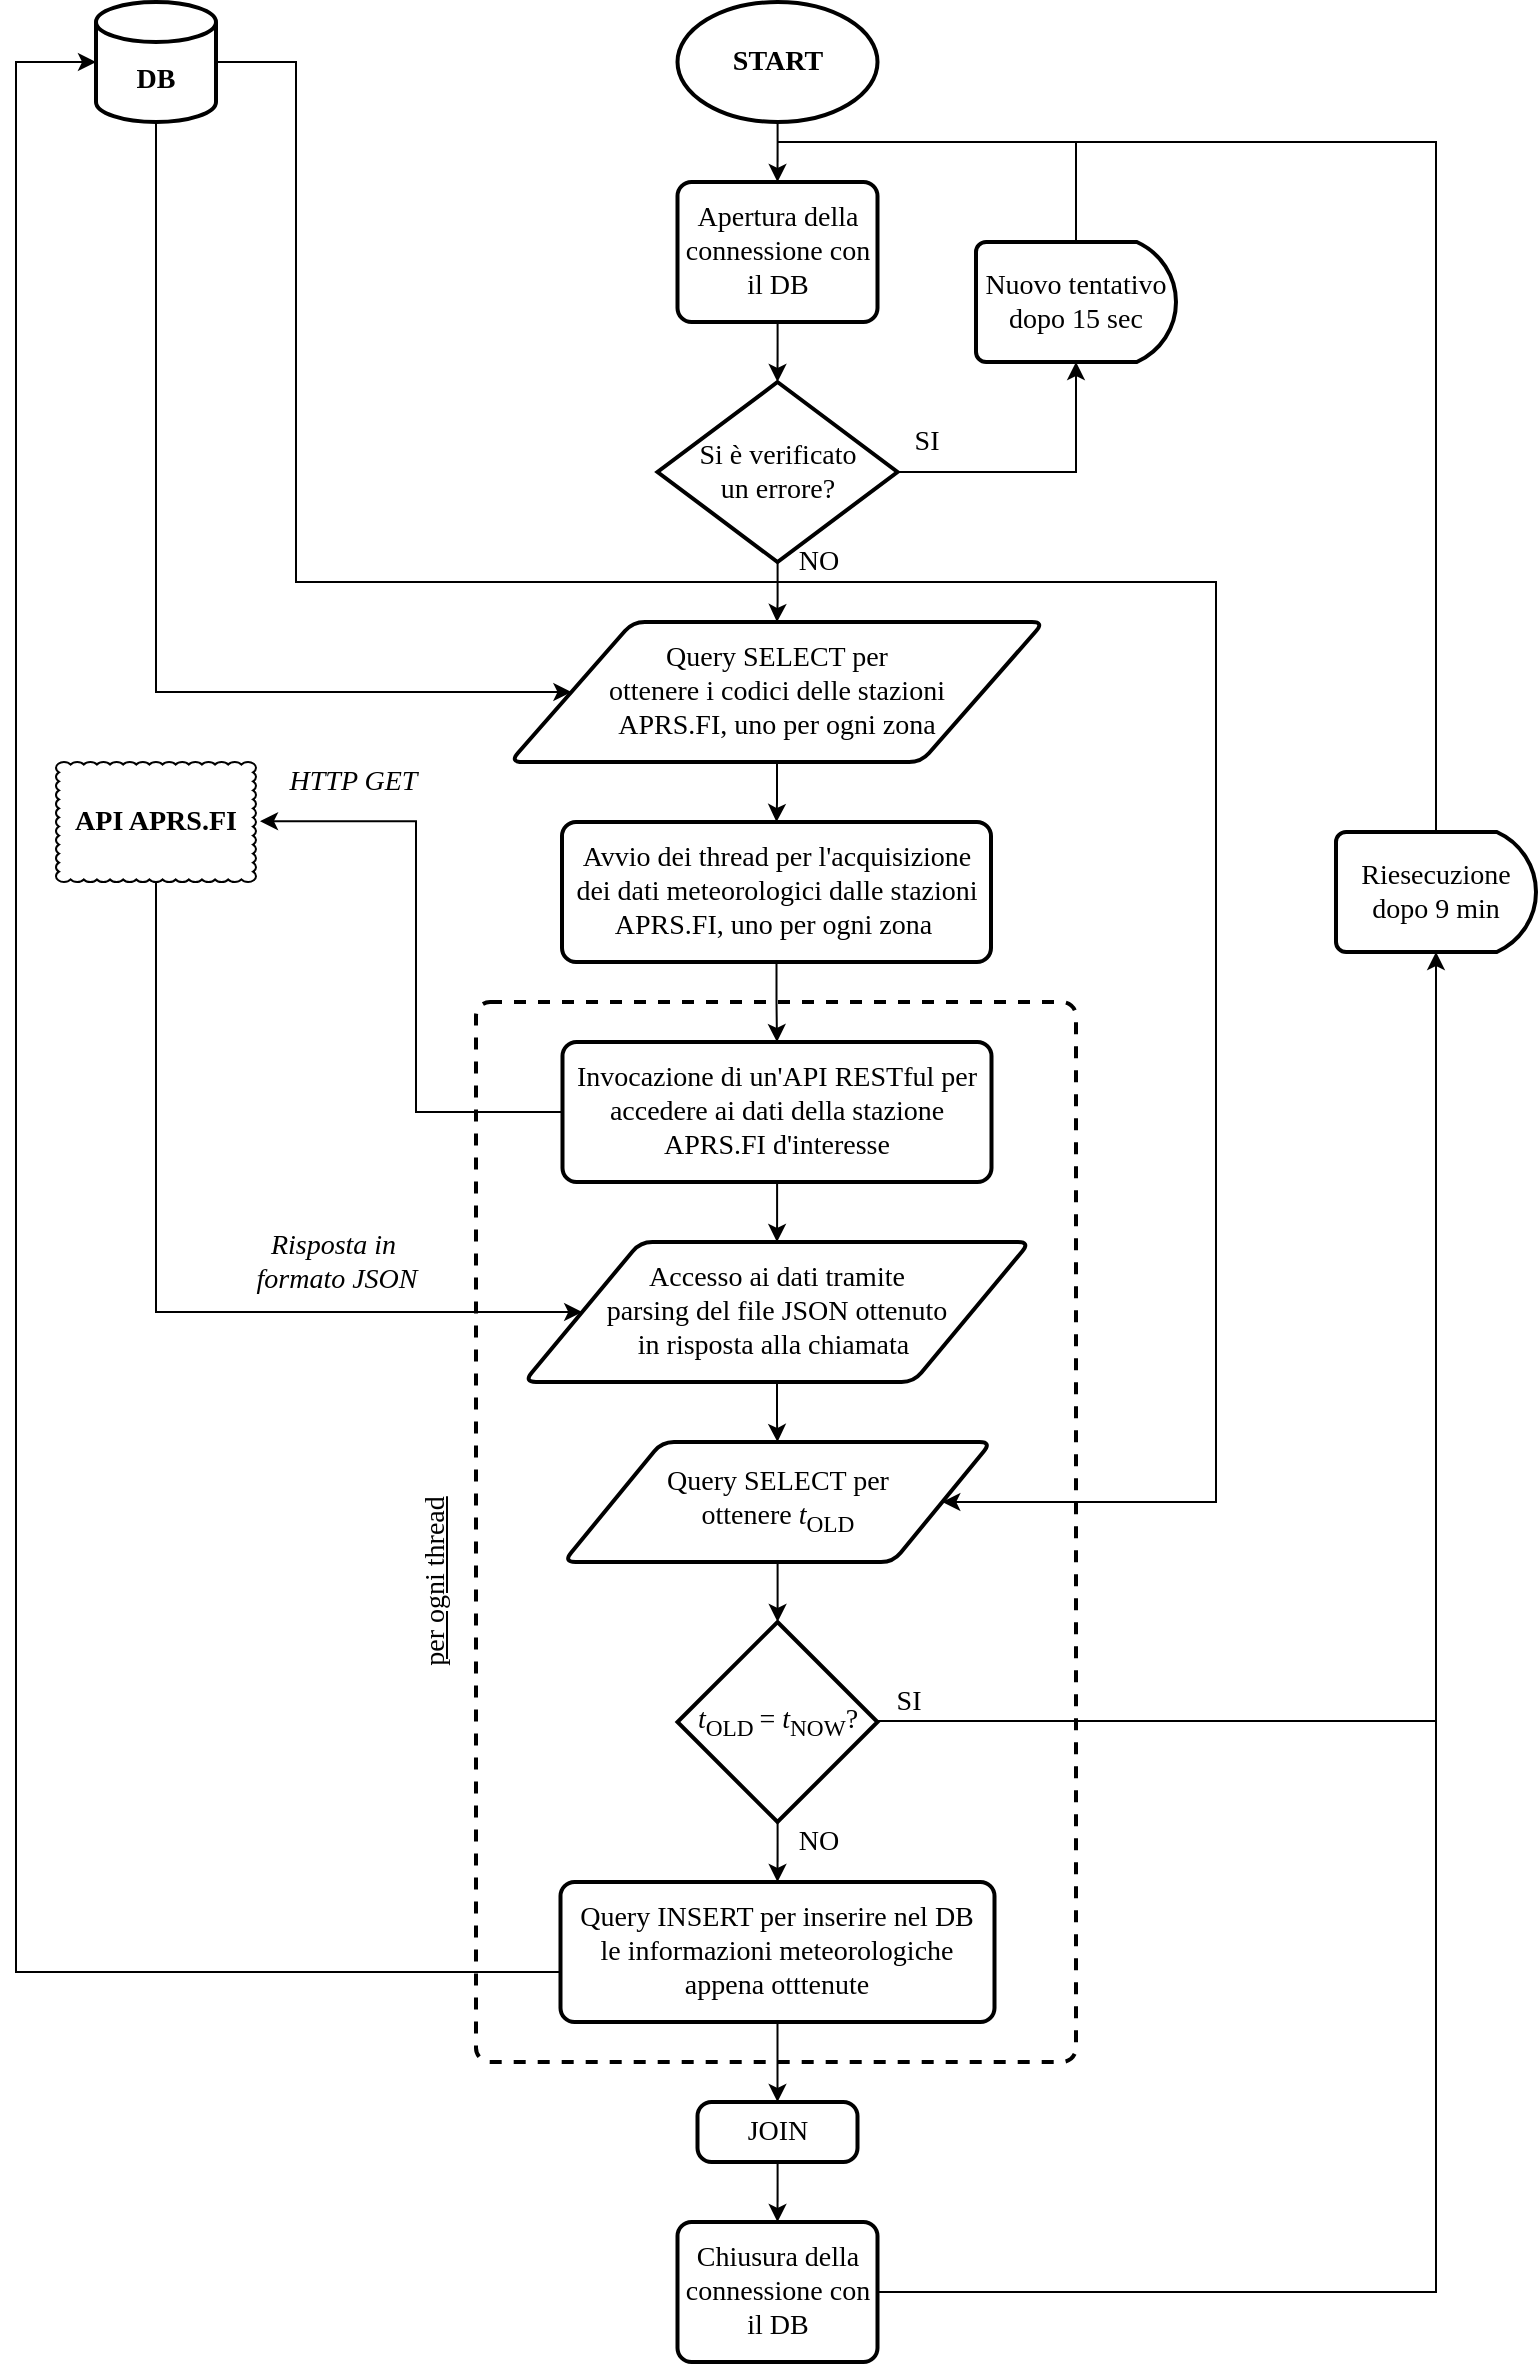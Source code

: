<mxfile version="16.5.1" type="device"><diagram id="3y_cP5BqKWQN3GSCPjNp" name="Pagina-1"><mxGraphModel dx="1153" dy="766" grid="1" gridSize="10" guides="1" tooltips="1" connect="1" arrows="1" fold="1" page="1" pageScale="1" pageWidth="840" pageHeight="1220" math="0" shadow="0"><root><mxCell id="0"/><mxCell id="1" parent="0"/><mxCell id="ko0WVDE8KmE9LHTCxm8--9" style="edgeStyle=orthogonalEdgeStyle;rounded=0;orthogonalLoop=1;jettySize=auto;html=1;entryX=0.5;entryY=0;entryDx=0;entryDy=0;fontFamily=Times New Roman;fontSize=14;" parent="1" source="ko0WVDE8KmE9LHTCxm8--1" target="ko0WVDE8KmE9LHTCxm8--8" edge="1"><mxGeometry relative="1" as="geometry"/></mxCell><mxCell id="ko0WVDE8KmE9LHTCxm8--1" value="&lt;font face=&quot;Times New Roman&quot; style=&quot;font-size: 14px&quot;&gt;&lt;b&gt;START&lt;/b&gt;&lt;/font&gt;" style="strokeWidth=2;html=1;shape=mxgraph.flowchart.start_1;whiteSpace=wrap;" parent="1" vertex="1"><mxGeometry x="370.75" y="20" width="100" height="60" as="geometry"/></mxCell><mxCell id="ko0WVDE8KmE9LHTCxm8--19" style="edgeStyle=orthogonalEdgeStyle;rounded=0;orthogonalLoop=1;jettySize=auto;html=1;entryX=0;entryY=0.5;entryDx=0;entryDy=0;fontFamily=Times New Roman;fontSize=14;" parent="1" source="ko0WVDE8KmE9LHTCxm8--2" target="ko0WVDE8KmE9LHTCxm8--17" edge="1"><mxGeometry relative="1" as="geometry"><Array as="points"><mxPoint x="110" y="365"/></Array></mxGeometry></mxCell><mxCell id="ko0WVDE8KmE9LHTCxm8--58" style="edgeStyle=orthogonalEdgeStyle;rounded=0;orthogonalLoop=1;jettySize=auto;html=1;fontFamily=Times New Roman;fontSize=14;entryX=1;entryY=0.5;entryDx=0;entryDy=0;" parent="1" source="ko0WVDE8KmE9LHTCxm8--2" target="ko0WVDE8KmE9LHTCxm8--46" edge="1"><mxGeometry relative="1" as="geometry"><mxPoint x="630" y="770" as="targetPoint"/><Array as="points"><mxPoint x="180" y="50"/><mxPoint x="180" y="310"/><mxPoint x="640" y="310"/><mxPoint x="640" y="770"/></Array></mxGeometry></mxCell><mxCell id="ko0WVDE8KmE9LHTCxm8--2" value="&lt;br&gt;&lt;b&gt;DB&lt;/b&gt;" style="strokeWidth=2;html=1;shape=mxgraph.flowchart.database;whiteSpace=wrap;fontFamily=Times New Roman;fontSize=14;" parent="1" vertex="1"><mxGeometry x="80" y="20" width="60" height="60" as="geometry"/></mxCell><mxCell id="ko0WVDE8KmE9LHTCxm8--32" style="edgeStyle=orthogonalEdgeStyle;rounded=0;orthogonalLoop=1;jettySize=auto;html=1;entryX=0;entryY=0.5;entryDx=0;entryDy=0;fontFamily=Times New Roman;fontSize=14;" parent="1" source="ko0WVDE8KmE9LHTCxm8--4" target="ko0WVDE8KmE9LHTCxm8--31" edge="1"><mxGeometry relative="1" as="geometry"><Array as="points"><mxPoint x="110" y="675"/></Array></mxGeometry></mxCell><mxCell id="ko0WVDE8KmE9LHTCxm8--4" value="&lt;b&gt;API APRS.FI&lt;/b&gt;" style="whiteSpace=wrap;html=1;shape=mxgraph.basic.cloud_rect;fontFamily=Times New Roman;fontSize=14;" parent="1" vertex="1"><mxGeometry x="60" y="400" width="100" height="60" as="geometry"/></mxCell><mxCell id="ko0WVDE8KmE9LHTCxm8--12" style="edgeStyle=orthogonalEdgeStyle;rounded=0;orthogonalLoop=1;jettySize=auto;html=1;entryX=0.5;entryY=0;entryDx=0;entryDy=0;entryPerimeter=0;fontFamily=Times New Roman;fontSize=14;" parent="1" source="ko0WVDE8KmE9LHTCxm8--8" target="ko0WVDE8KmE9LHTCxm8--11" edge="1"><mxGeometry relative="1" as="geometry"/></mxCell><mxCell id="ko0WVDE8KmE9LHTCxm8--8" value="Apertura della connessione con il DB" style="rounded=1;whiteSpace=wrap;html=1;absoluteArcSize=1;arcSize=14;strokeWidth=2;fontFamily=Times New Roman;fontSize=14;" parent="1" vertex="1"><mxGeometry x="370.75" y="110" width="100" height="70" as="geometry"/></mxCell><mxCell id="ko0WVDE8KmE9LHTCxm8--14" style="edgeStyle=orthogonalEdgeStyle;rounded=0;orthogonalLoop=1;jettySize=auto;html=1;entryX=0.5;entryY=1;entryDx=0;entryDy=0;entryPerimeter=0;fontFamily=Times New Roman;fontSize=14;" parent="1" source="ko0WVDE8KmE9LHTCxm8--11" target="ko0WVDE8KmE9LHTCxm8--13" edge="1"><mxGeometry relative="1" as="geometry"/></mxCell><mxCell id="ko0WVDE8KmE9LHTCxm8--18" style="edgeStyle=orthogonalEdgeStyle;rounded=0;orthogonalLoop=1;jettySize=auto;html=1;entryX=0.5;entryY=0;entryDx=0;entryDy=0;fontFamily=Times New Roman;fontSize=14;" parent="1" source="ko0WVDE8KmE9LHTCxm8--11" target="ko0WVDE8KmE9LHTCxm8--17" edge="1"><mxGeometry relative="1" as="geometry"/></mxCell><mxCell id="ko0WVDE8KmE9LHTCxm8--11" value="Si è verificato&lt;br&gt;un errore?" style="strokeWidth=2;html=1;shape=mxgraph.flowchart.decision;whiteSpace=wrap;fontFamily=Times New Roman;fontSize=14;resizeHeight=1;resizeWidth=1;" parent="1" vertex="1"><mxGeometry x="360.75" y="210" width="120" height="90" as="geometry"/></mxCell><mxCell id="ko0WVDE8KmE9LHTCxm8--13" value="Nuovo tentativo dopo 15 sec" style="strokeWidth=2;html=1;shape=mxgraph.flowchart.delay;whiteSpace=wrap;fontFamily=Times New Roman;fontSize=14;" parent="1" vertex="1"><mxGeometry x="520" y="140" width="100" height="60" as="geometry"/></mxCell><mxCell id="ko0WVDE8KmE9LHTCxm8--15" value="" style="endArrow=none;html=1;rounded=0;fontFamily=Times New Roman;fontSize=14;entryX=0.5;entryY=0;entryDx=0;entryDy=0;entryPerimeter=0;" parent="1" target="ko0WVDE8KmE9LHTCxm8--13" edge="1"><mxGeometry width="50" height="50" relative="1" as="geometry"><mxPoint x="421" y="90" as="sourcePoint"/><mxPoint x="570" y="90" as="targetPoint"/><Array as="points"><mxPoint x="570" y="90"/></Array></mxGeometry></mxCell><mxCell id="ko0WVDE8KmE9LHTCxm8--16" value="SI" style="text;html=1;align=center;verticalAlign=middle;resizable=0;points=[];autosize=1;strokeColor=none;fillColor=none;fontSize=14;fontFamily=Times New Roman;" parent="1" vertex="1"><mxGeometry x="480" y="230" width="30" height="20" as="geometry"/></mxCell><mxCell id="ko0WVDE8KmE9LHTCxm8--21" style="edgeStyle=orthogonalEdgeStyle;rounded=0;orthogonalLoop=1;jettySize=auto;html=1;entryX=0.5;entryY=0;entryDx=0;entryDy=0;fontFamily=Times New Roman;fontSize=14;" parent="1" source="ko0WVDE8KmE9LHTCxm8--17" target="ko0WVDE8KmE9LHTCxm8--20" edge="1"><mxGeometry relative="1" as="geometry"/></mxCell><mxCell id="ko0WVDE8KmE9LHTCxm8--17" value="Query SELECT per &lt;br&gt;ottenere i codici delle stazioni &lt;br&gt;APRS.FI, uno per ogni zona" style="shape=parallelogram;html=1;strokeWidth=2;perimeter=parallelogramPerimeter;whiteSpace=wrap;rounded=1;arcSize=12;size=0.23;fontFamily=Times New Roman;fontSize=14;" parent="1" vertex="1"><mxGeometry x="287" y="330" width="267" height="70" as="geometry"/></mxCell><mxCell id="ko0WVDE8KmE9LHTCxm8--25" style="edgeStyle=orthogonalEdgeStyle;rounded=0;orthogonalLoop=1;jettySize=auto;html=1;entryX=0.5;entryY=0;entryDx=0;entryDy=0;fontFamily=Times New Roman;fontSize=14;" parent="1" source="ko0WVDE8KmE9LHTCxm8--20" target="ko0WVDE8KmE9LHTCxm8--26" edge="1"><mxGeometry relative="1" as="geometry"><mxPoint x="420.5" y="530" as="targetPoint"/></mxGeometry></mxCell><mxCell id="ko0WVDE8KmE9LHTCxm8--20" value="Avvio dei thread per l'acquisizione &lt;br&gt;dei dati meteorologici dalle stazioni APRS.FI, uno per ogni zona&amp;nbsp;" style="rounded=1;whiteSpace=wrap;html=1;absoluteArcSize=1;arcSize=14;strokeWidth=2;fontFamily=Times New Roman;fontSize=14;" parent="1" vertex="1"><mxGeometry x="313" y="430" width="214.5" height="70" as="geometry"/></mxCell><mxCell id="ko0WVDE8KmE9LHTCxm8--28" style="edgeStyle=orthogonalEdgeStyle;rounded=0;orthogonalLoop=1;jettySize=auto;html=1;entryX=1.02;entryY=0.493;entryDx=0;entryDy=0;entryPerimeter=0;fontFamily=Times New Roman;fontSize=14;" parent="1" source="ko0WVDE8KmE9LHTCxm8--26" target="ko0WVDE8KmE9LHTCxm8--4" edge="1"><mxGeometry relative="1" as="geometry"><Array as="points"><mxPoint x="240" y="575"/><mxPoint x="240" y="430"/></Array></mxGeometry></mxCell><mxCell id="ko0WVDE8KmE9LHTCxm8--34" style="edgeStyle=orthogonalEdgeStyle;rounded=0;orthogonalLoop=1;jettySize=auto;html=1;entryX=0.5;entryY=0;entryDx=0;entryDy=0;fontFamily=Times New Roman;fontSize=14;" parent="1" source="ko0WVDE8KmE9LHTCxm8--26" target="ko0WVDE8KmE9LHTCxm8--31" edge="1"><mxGeometry relative="1" as="geometry"/></mxCell><mxCell id="ko0WVDE8KmE9LHTCxm8--26" value="Invocazione di un'API RESTful per accedere ai dati della stazione APRS.FI d'interesse" style="rounded=1;whiteSpace=wrap;html=1;absoluteArcSize=1;arcSize=14;strokeWidth=2;fontFamily=Times New Roman;fontSize=14;" parent="1" vertex="1"><mxGeometry x="313.25" y="540" width="214.5" height="70" as="geometry"/></mxCell><mxCell id="ko0WVDE8KmE9LHTCxm8--27" value="" style="rounded=1;whiteSpace=wrap;html=1;absoluteArcSize=1;arcSize=14;strokeWidth=2;fontFamily=Times New Roman;fontSize=14;fillColor=none;dashed=1;" parent="1" vertex="1"><mxGeometry x="270" y="520" width="300" height="530" as="geometry"/></mxCell><mxCell id="ko0WVDE8KmE9LHTCxm8--29" value="&lt;i&gt;HTTP GET&lt;/i&gt;&amp;nbsp;" style="text;html=1;align=center;verticalAlign=middle;resizable=0;points=[];autosize=1;strokeColor=none;fillColor=none;fontSize=14;fontFamily=Times New Roman;" parent="1" vertex="1"><mxGeometry x="170" y="400" width="80" height="20" as="geometry"/></mxCell><mxCell id="ko0WVDE8KmE9LHTCxm8--48" style="edgeStyle=orthogonalEdgeStyle;rounded=0;orthogonalLoop=1;jettySize=auto;html=1;entryX=0.5;entryY=0;entryDx=0;entryDy=0;fontFamily=Times New Roman;fontSize=14;" parent="1" source="ko0WVDE8KmE9LHTCxm8--31" target="ko0WVDE8KmE9LHTCxm8--46" edge="1"><mxGeometry relative="1" as="geometry"/></mxCell><mxCell id="ko0WVDE8KmE9LHTCxm8--31" value="Accesso ai dati tramite &lt;br&gt;parsing del file JSON ottenuto &lt;br&gt;in risposta alla chiamata&amp;nbsp;" style="shape=parallelogram;html=1;strokeWidth=2;perimeter=parallelogramPerimeter;whiteSpace=wrap;rounded=1;arcSize=12;size=0.23;fontFamily=Times New Roman;fontSize=14;" parent="1" vertex="1"><mxGeometry x="294" y="640" width="253" height="70" as="geometry"/></mxCell><mxCell id="ko0WVDE8KmE9LHTCxm8--33" value="&lt;i&gt;Risposta in&amp;nbsp;&lt;br&gt;formato JSON&lt;br&gt;&lt;/i&gt;" style="text;html=1;align=center;verticalAlign=middle;resizable=0;points=[];autosize=1;strokeColor=none;fillColor=none;fontSize=14;fontFamily=Times New Roman;" parent="1" vertex="1"><mxGeometry x="150" y="630" width="100" height="40" as="geometry"/></mxCell><mxCell id="ko0WVDE8KmE9LHTCxm8--39" style="edgeStyle=orthogonalEdgeStyle;rounded=0;orthogonalLoop=1;jettySize=auto;html=1;entryX=0.5;entryY=0;entryDx=0;entryDy=0;fontFamily=Times New Roman;fontSize=14;" parent="1" source="ko0WVDE8KmE9LHTCxm8--36" target="ko0WVDE8KmE9LHTCxm8--38" edge="1"><mxGeometry relative="1" as="geometry"/></mxCell><mxCell id="ko0WVDE8KmE9LHTCxm8--55" style="edgeStyle=orthogonalEdgeStyle;rounded=0;orthogonalLoop=1;jettySize=auto;html=1;entryX=0;entryY=0.5;entryDx=0;entryDy=0;entryPerimeter=0;fontFamily=Times New Roman;fontSize=14;" parent="1" source="ko0WVDE8KmE9LHTCxm8--36" target="ko0WVDE8KmE9LHTCxm8--2" edge="1"><mxGeometry relative="1" as="geometry"><Array as="points"><mxPoint x="40" y="1005"/><mxPoint x="40" y="50"/></Array></mxGeometry></mxCell><mxCell id="ko0WVDE8KmE9LHTCxm8--36" value="&lt;span&gt;Query INSERT per inserire nel DB &lt;br&gt;le informazioni meteorologiche&lt;/span&gt;&lt;br&gt;&lt;span&gt;appena otttenute&lt;/span&gt;" style="rounded=1;whiteSpace=wrap;html=1;absoluteArcSize=1;arcSize=14;strokeWidth=2;fontFamily=Times New Roman;fontSize=14;fillColor=default;" parent="1" vertex="1"><mxGeometry x="312.25" y="960" width="217" height="70" as="geometry"/></mxCell><mxCell id="ko0WVDE8KmE9LHTCxm8--43" style="edgeStyle=orthogonalEdgeStyle;rounded=0;orthogonalLoop=1;jettySize=auto;html=1;entryX=0.5;entryY=0;entryDx=0;entryDy=0;fontFamily=Times New Roman;fontSize=14;" parent="1" source="ko0WVDE8KmE9LHTCxm8--38" target="ko0WVDE8KmE9LHTCxm8--42" edge="1"><mxGeometry relative="1" as="geometry"/></mxCell><mxCell id="ko0WVDE8KmE9LHTCxm8--38" value="JOIN" style="rounded=1;whiteSpace=wrap;html=1;absoluteArcSize=1;arcSize=14;strokeWidth=2;fontFamily=Times New Roman;fontSize=14;fillColor=default;" parent="1" vertex="1"><mxGeometry x="380.75" y="1070" width="80" height="30" as="geometry"/></mxCell><mxCell id="ko0WVDE8KmE9LHTCxm8--44" style="edgeStyle=orthogonalEdgeStyle;rounded=0;orthogonalLoop=1;jettySize=auto;html=1;fontFamily=Times New Roman;fontSize=14;entryX=0.5;entryY=1;entryDx=0;entryDy=0;entryPerimeter=0;" parent="1" source="ko0WVDE8KmE9LHTCxm8--42" target="ko0WVDE8KmE9LHTCxm8--45" edge="1"><mxGeometry relative="1" as="geometry"><mxPoint x="740" y="550" as="targetPoint"/><Array as="points"><mxPoint x="750" y="1165"/></Array></mxGeometry></mxCell><mxCell id="ko0WVDE8KmE9LHTCxm8--42" value="Chiusura della connessione con il DB" style="rounded=1;whiteSpace=wrap;html=1;absoluteArcSize=1;arcSize=14;strokeWidth=2;fontFamily=Times New Roman;fontSize=14;" parent="1" vertex="1"><mxGeometry x="370.75" y="1130" width="100" height="70" as="geometry"/></mxCell><mxCell id="ko0WVDE8KmE9LHTCxm8--45" value="Riesecuzione dopo 9 min" style="strokeWidth=2;html=1;shape=mxgraph.flowchart.delay;whiteSpace=wrap;fontFamily=Times New Roman;fontSize=14;fillColor=default;" parent="1" vertex="1"><mxGeometry x="700" y="435" width="100" height="60" as="geometry"/></mxCell><mxCell id="ko0WVDE8KmE9LHTCxm8--50" style="edgeStyle=orthogonalEdgeStyle;rounded=0;orthogonalLoop=1;jettySize=auto;html=1;fontFamily=Times New Roman;fontSize=14;" parent="1" source="ko0WVDE8KmE9LHTCxm8--46" target="ko0WVDE8KmE9LHTCxm8--49" edge="1"><mxGeometry relative="1" as="geometry"/></mxCell><mxCell id="ko0WVDE8KmE9LHTCxm8--46" value="Query SELECT per &lt;br&gt;ottenere &lt;i&gt;t&lt;/i&gt;&lt;sub&gt;OLD&lt;/sub&gt;" style="shape=parallelogram;html=1;strokeWidth=2;perimeter=parallelogramPerimeter;whiteSpace=wrap;rounded=1;arcSize=12;size=0.23;fontFamily=Times New Roman;fontSize=14;" parent="1" vertex="1"><mxGeometry x="313.75" y="740" width="214" height="60" as="geometry"/></mxCell><mxCell id="ko0WVDE8KmE9LHTCxm8--51" style="edgeStyle=orthogonalEdgeStyle;rounded=0;orthogonalLoop=1;jettySize=auto;html=1;entryX=0.5;entryY=0;entryDx=0;entryDy=0;fontFamily=Times New Roman;fontSize=14;" parent="1" source="ko0WVDE8KmE9LHTCxm8--49" target="ko0WVDE8KmE9LHTCxm8--36" edge="1"><mxGeometry relative="1" as="geometry"/></mxCell><mxCell id="ko0WVDE8KmE9LHTCxm8--49" value="&lt;i&gt;t&lt;/i&gt;&lt;sub&gt;OLD &lt;/sub&gt;= &lt;i&gt;t&lt;/i&gt;&lt;sub&gt;NOW&lt;/sub&gt;?" style="strokeWidth=2;html=1;shape=mxgraph.flowchart.decision;whiteSpace=wrap;fontFamily=Times New Roman;fontSize=14;fillColor=default;" parent="1" vertex="1"><mxGeometry x="370.75" y="830" width="100" height="100" as="geometry"/></mxCell><mxCell id="ko0WVDE8KmE9LHTCxm8--52" value="" style="endArrow=none;html=1;rounded=0;fontFamily=Times New Roman;fontSize=14;" parent="1" edge="1"><mxGeometry width="50" height="50" relative="1" as="geometry"><mxPoint x="470" y="879.52" as="sourcePoint"/><mxPoint x="750" y="879.52" as="targetPoint"/></mxGeometry></mxCell><mxCell id="ko0WVDE8KmE9LHTCxm8--53" value="SI" style="text;html=1;align=center;verticalAlign=middle;resizable=0;points=[];autosize=1;strokeColor=none;fillColor=none;fontSize=14;fontFamily=Times New Roman;" parent="1" vertex="1"><mxGeometry x="470.5" y="860" width="30" height="20" as="geometry"/></mxCell><mxCell id="ko0WVDE8KmE9LHTCxm8--54" value="NO" style="text;html=1;align=center;verticalAlign=middle;resizable=0;points=[];autosize=1;strokeColor=none;fillColor=none;fontSize=14;fontFamily=Times New Roman;" parent="1" vertex="1"><mxGeometry x="420.5" y="930" width="40" height="20" as="geometry"/></mxCell><mxCell id="ko0WVDE8KmE9LHTCxm8--57" value="" style="endArrow=none;html=1;rounded=0;fontFamily=Times New Roman;fontSize=14;exitX=0.5;exitY=0;exitDx=0;exitDy=0;exitPerimeter=0;" parent="1" source="ko0WVDE8KmE9LHTCxm8--45" edge="1"><mxGeometry width="50" height="50" relative="1" as="geometry"><mxPoint x="340" y="350" as="sourcePoint"/><mxPoint x="570" y="90" as="targetPoint"/><Array as="points"><mxPoint x="750" y="90"/></Array></mxGeometry></mxCell><mxCell id="ko0WVDE8KmE9LHTCxm8--62" value="&lt;u&gt;per ogni thread&lt;/u&gt;" style="text;html=1;align=center;verticalAlign=middle;resizable=0;points=[];autosize=1;strokeColor=none;fillColor=none;fontSize=14;fontFamily=Times New Roman;rotation=-90;" parent="1" vertex="1"><mxGeometry x="200" y="800" width="100" height="20" as="geometry"/></mxCell><mxCell id="ko0WVDE8KmE9LHTCxm8--64" value="NO" style="text;html=1;align=center;verticalAlign=middle;resizable=0;points=[];autosize=1;strokeColor=none;fillColor=none;fontSize=14;fontFamily=Times New Roman;" parent="1" vertex="1"><mxGeometry x="420.5" y="290" width="40" height="20" as="geometry"/></mxCell></root></mxGraphModel></diagram></mxfile>